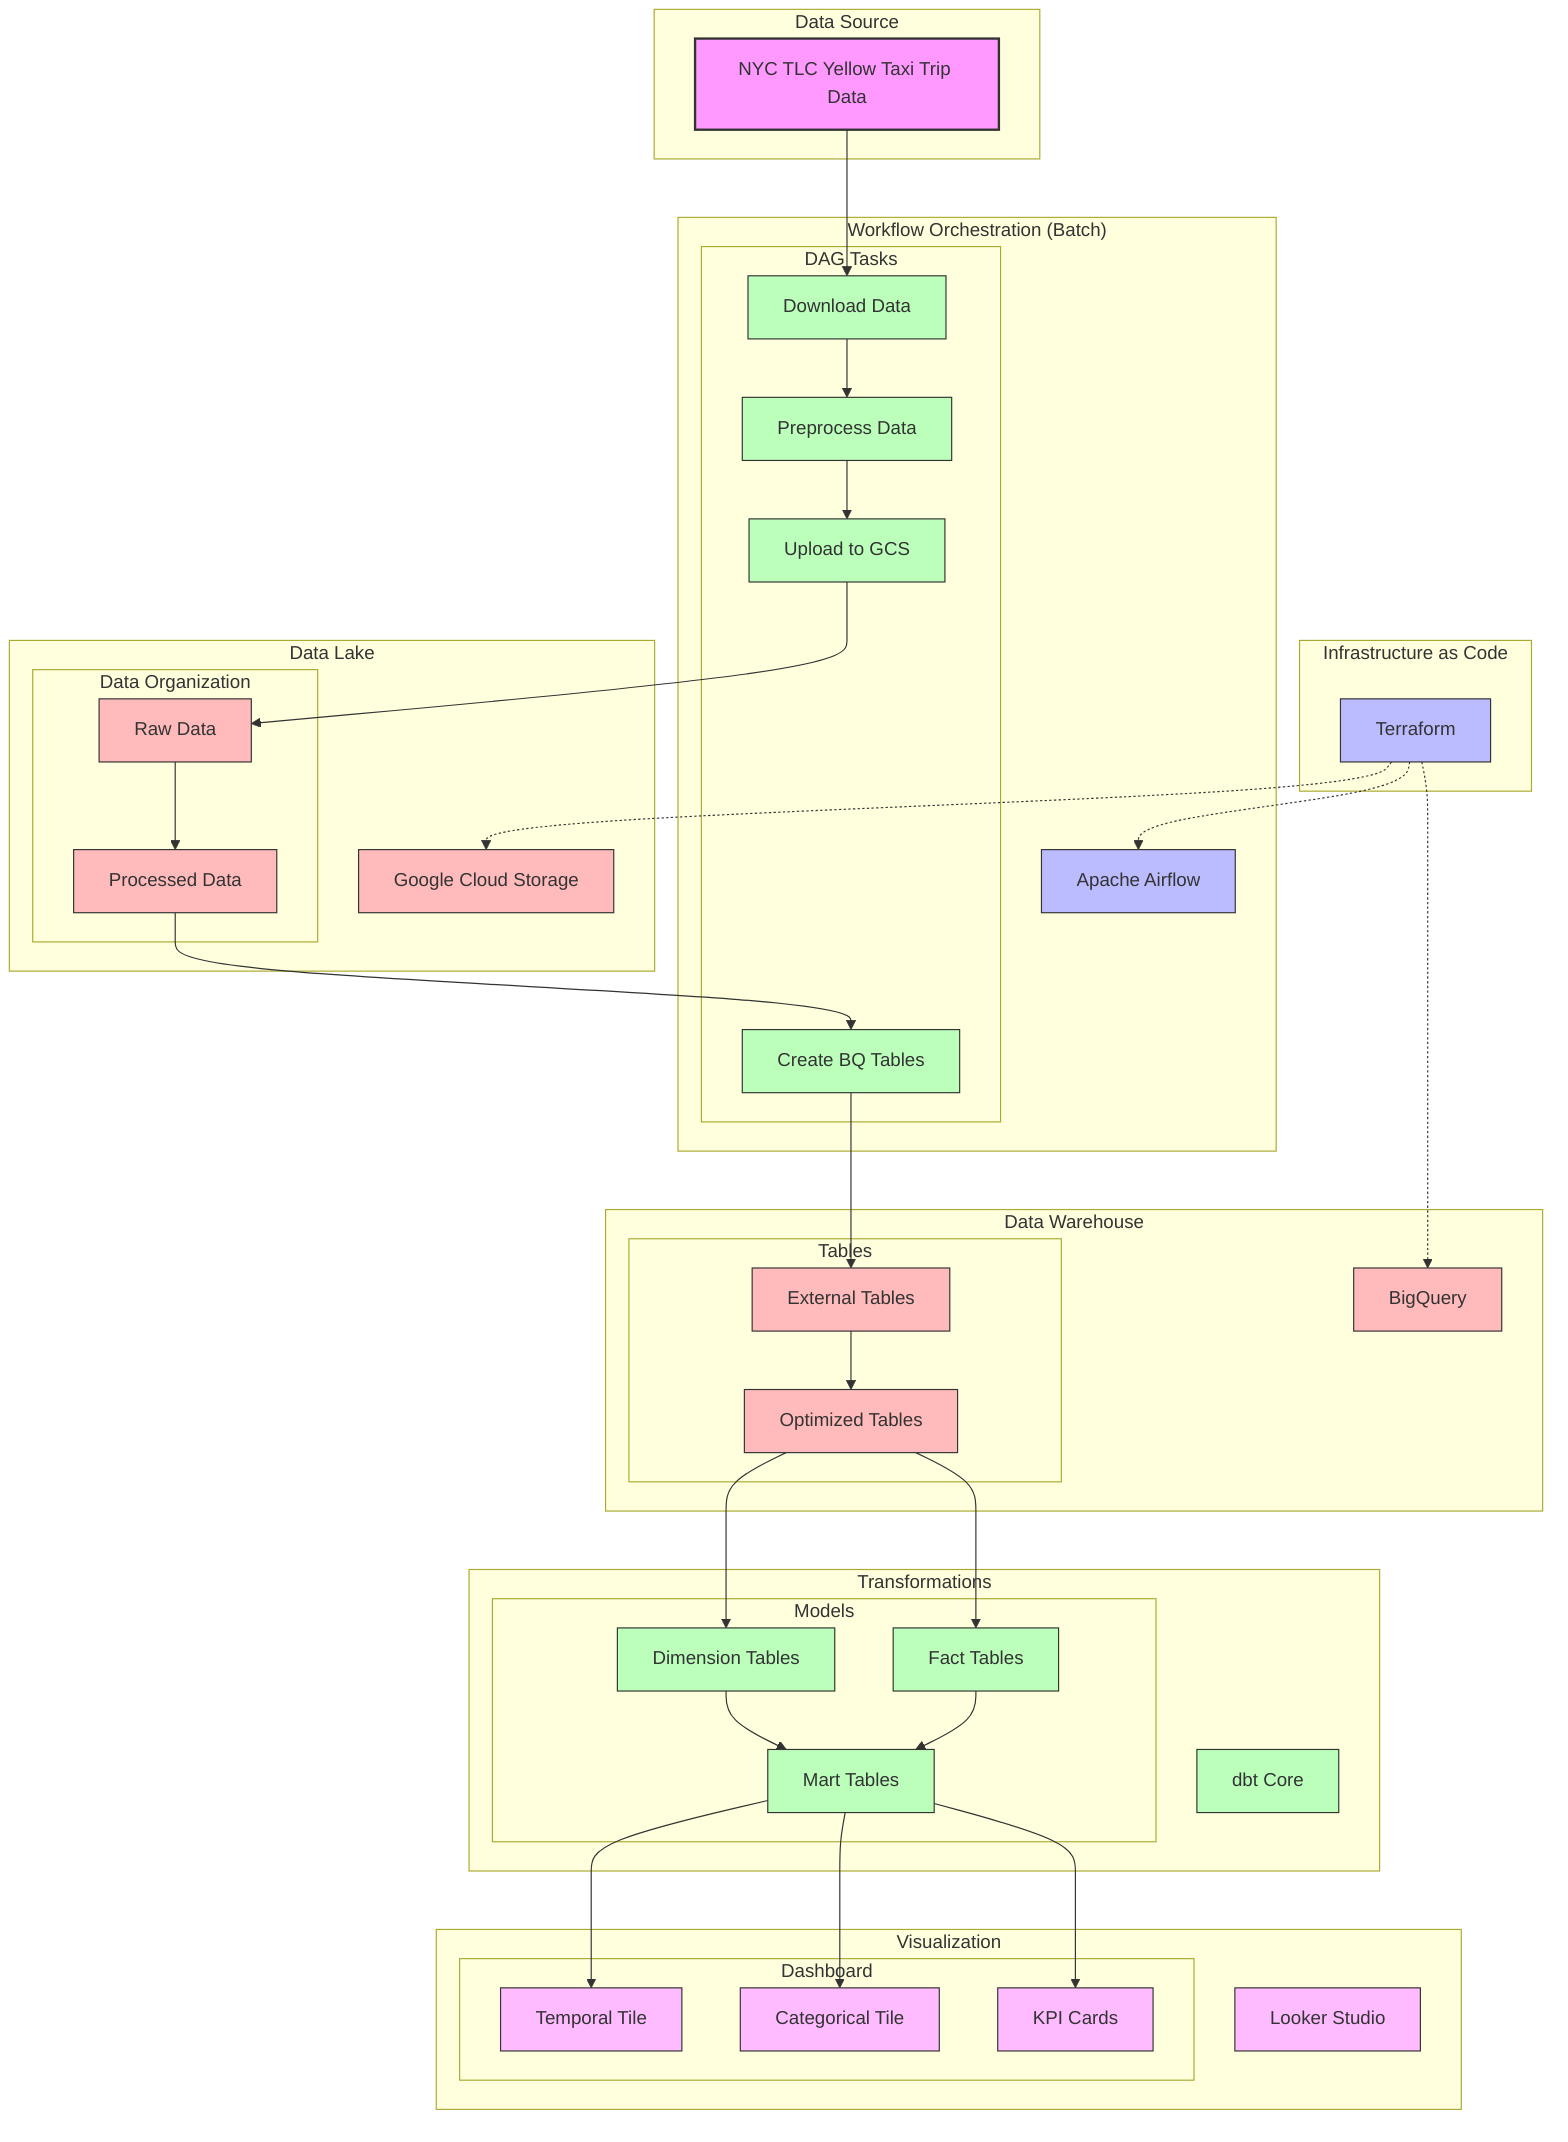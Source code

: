 flowchart TD
    subgraph "Data Source"
        TLC["NYC TLC Yellow Taxi Trip Data"]
    end

    subgraph "Infrastructure as Code"
        TF["Terraform"]
    end

    subgraph "Workflow Orchestration (Batch)"
        AF["Apache Airflow"]
        subgraph "DAG Tasks"
            T1["Download Data"]
            T2["Preprocess Data"]
            T3["Upload to GCS"]
            T4["Create BQ Tables"]
        end
    end

    subgraph "Data Lake"
        GCS["Google Cloud Storage"]
        subgraph "Data Organization"
            RAW["Raw Data"]
            PROC["Processed Data"]
        end
    end

    subgraph "Data Warehouse"
        BQ["BigQuery"]
        subgraph "Tables"
            EXT["External Tables"]
            OPT["Optimized Tables"]
        end
    end

    subgraph "Transformations"
        DBT["dbt Core"]
        subgraph "Models"
            DIM["Dimension Tables"]
            FACT["Fact Tables"]
            MART["Mart Tables"]
        end
    end

    subgraph "Visualization"
        LS["Looker Studio"]
        subgraph "Dashboard"
            D1["Temporal Tile"]
            D2["Categorical Tile"]
            KPI["KPI Cards"]
        end
    end

    TLC --> T1
    T1 --> T2
    T2 --> T3
    T3 --> RAW
    RAW --> PROC
    PROC --> T4
    T4 --> EXT
    EXT --> OPT
    OPT --> DIM
    OPT --> FACT
    DIM --> MART
    FACT --> MART
    MART --> D1
    MART --> D2
    MART --> KPI

    TF -.-> GCS
    TF -.-> BQ
    TF -.-> AF

    classDef source fill:#f9f,stroke:#333,stroke-width:2px
    classDef infra fill:#bbf,stroke:#333,stroke-width:1px
    classDef process fill:#bfb,stroke:#333,stroke-width:1px
    classDef storage fill:#fbb,stroke:#333,stroke-width:1px
    classDef visualization fill:#fbf,stroke:#333,stroke-width:1px

    class TLC source
    class TF,AF infra
    class T1,T2,T3,T4,DBT,DIM,FACT,MART process
    class GCS,RAW,PROC,BQ,EXT,OPT storage
    class LS,D1,D2,KPI visualization